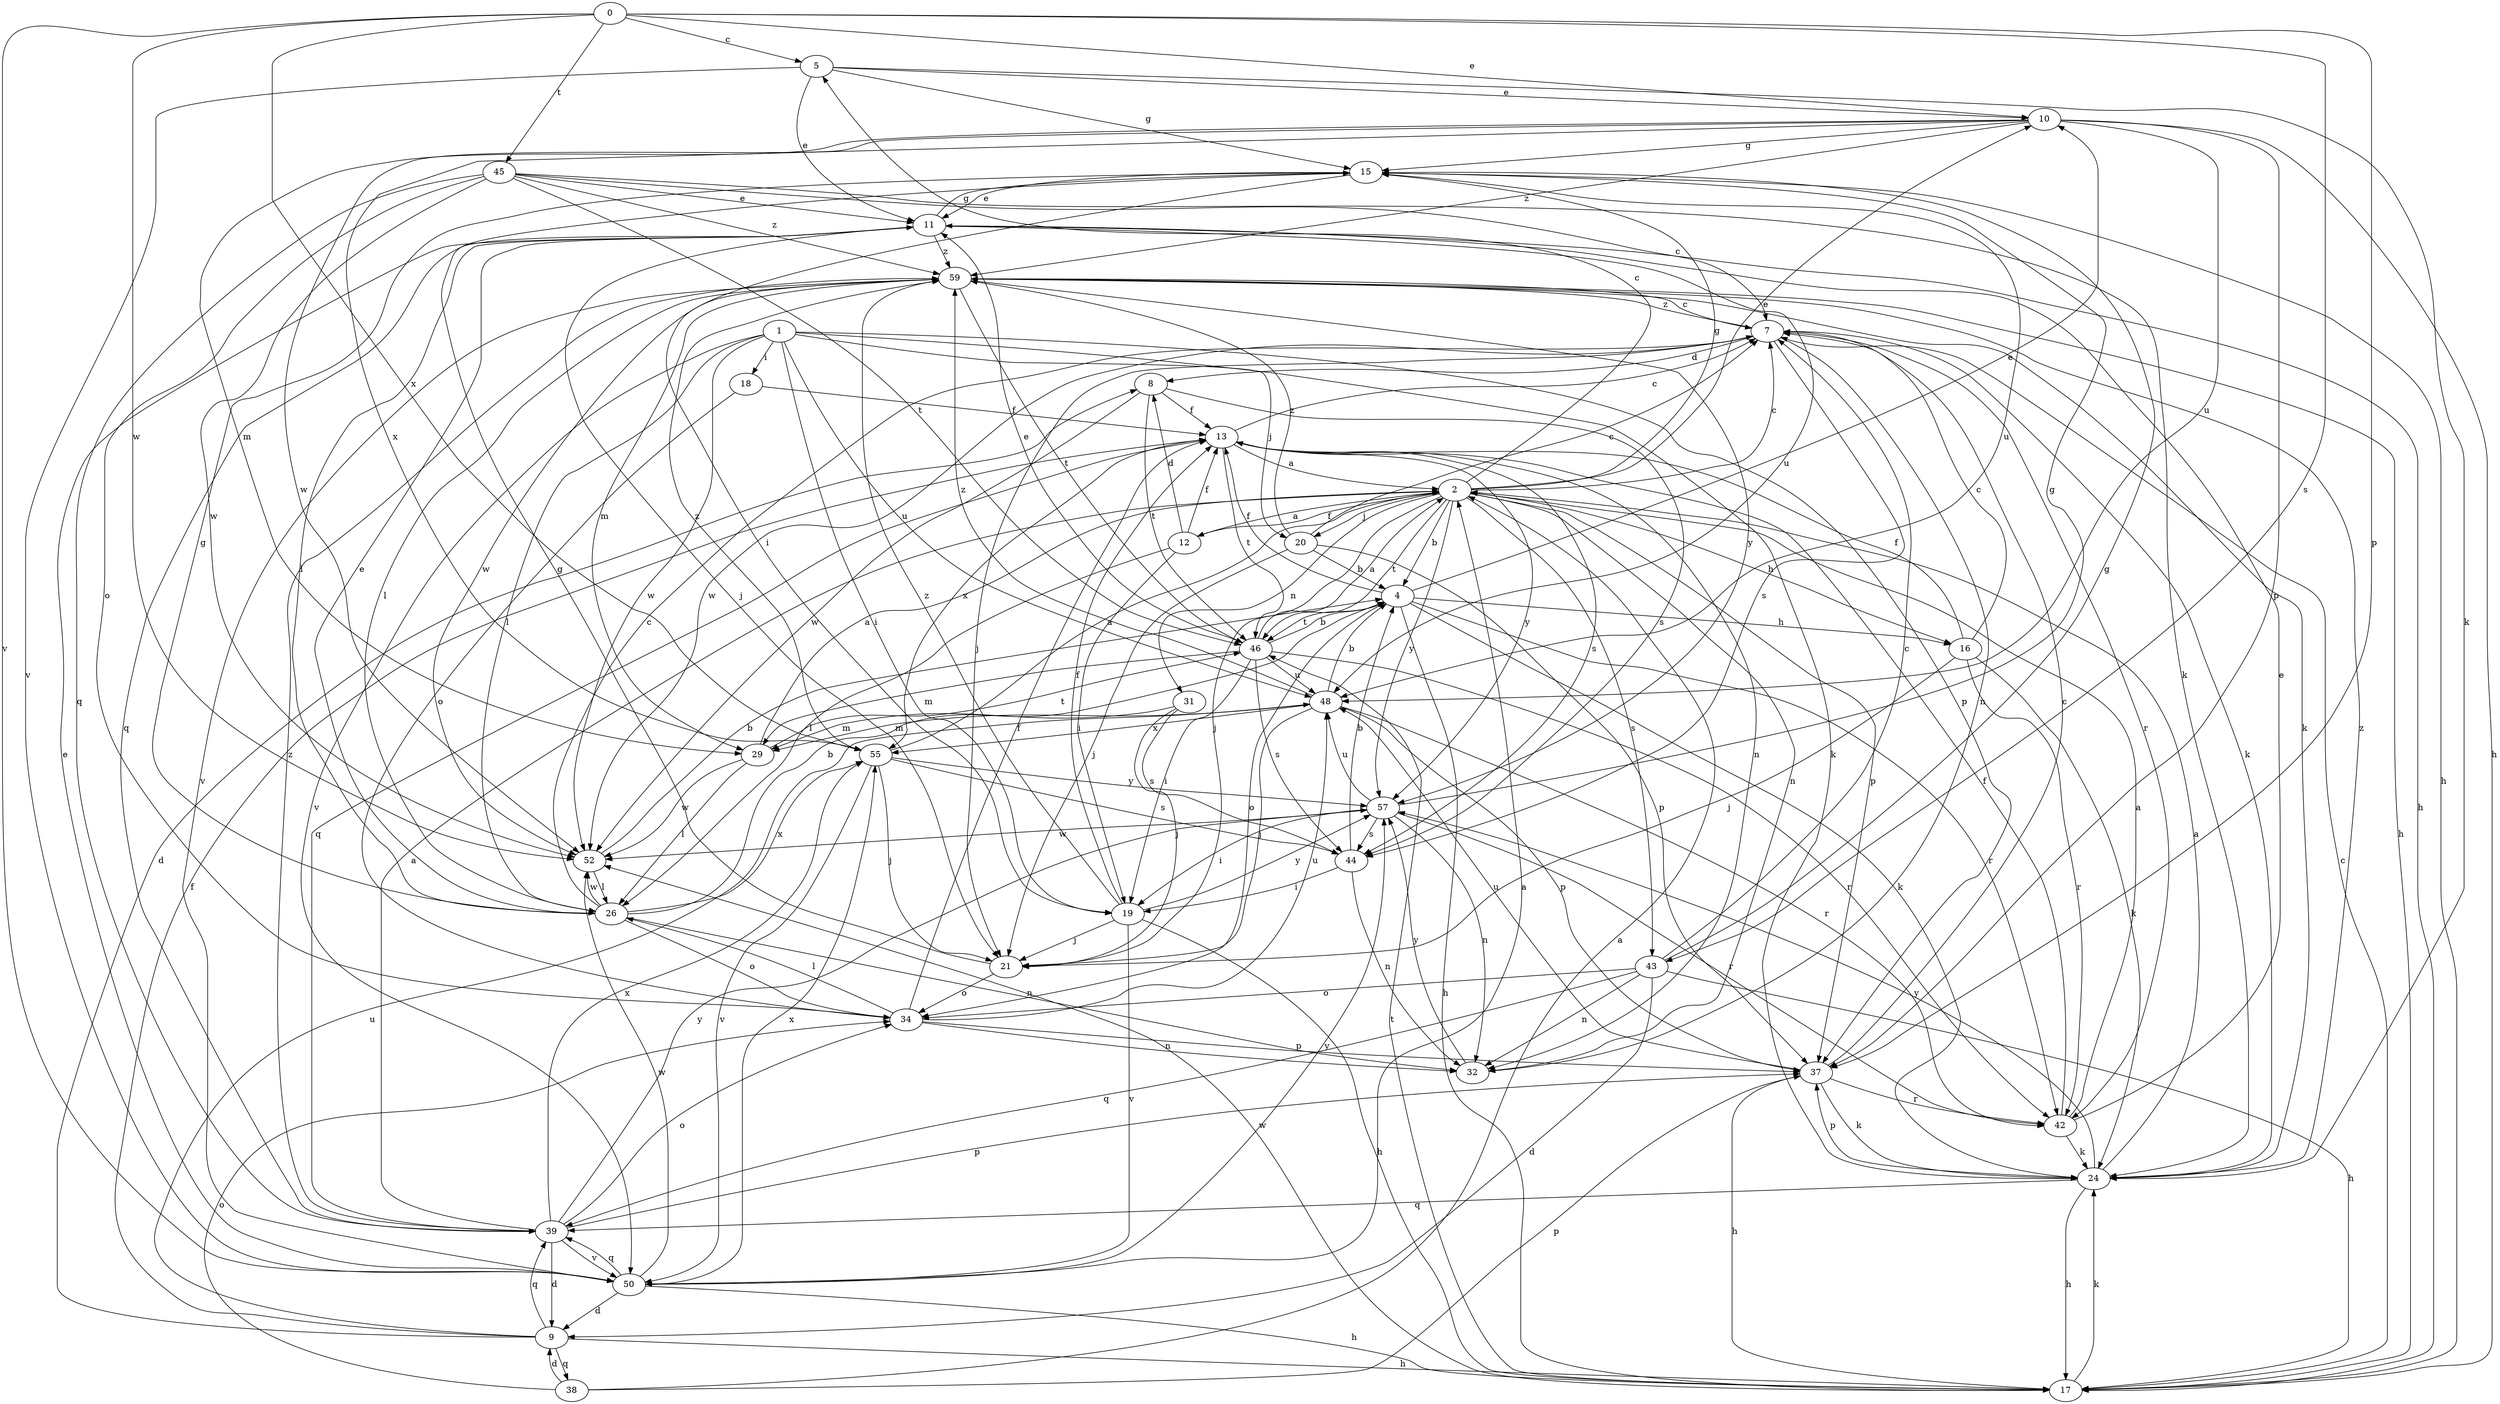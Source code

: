 strict digraph  {
0;
1;
2;
4;
5;
7;
8;
9;
10;
11;
12;
13;
15;
16;
17;
18;
19;
20;
21;
24;
26;
29;
31;
32;
34;
37;
38;
39;
42;
43;
44;
45;
46;
48;
50;
52;
55;
57;
59;
0 -> 5  [label=c];
0 -> 10  [label=e];
0 -> 37  [label=p];
0 -> 43  [label=s];
0 -> 45  [label=t];
0 -> 50  [label=v];
0 -> 52  [label=w];
0 -> 55  [label=x];
1 -> 18  [label=i];
1 -> 19  [label=i];
1 -> 20  [label=j];
1 -> 24  [label=k];
1 -> 26  [label=l];
1 -> 37  [label=p];
1 -> 48  [label=u];
1 -> 50  [label=v];
1 -> 52  [label=w];
2 -> 4  [label=b];
2 -> 5  [label=c];
2 -> 7  [label=c];
2 -> 10  [label=e];
2 -> 12  [label=f];
2 -> 15  [label=g];
2 -> 16  [label=h];
2 -> 20  [label=j];
2 -> 21  [label=j];
2 -> 31  [label=n];
2 -> 32  [label=n];
2 -> 37  [label=p];
2 -> 43  [label=s];
2 -> 46  [label=t];
2 -> 57  [label=y];
4 -> 10  [label=e];
4 -> 13  [label=f];
4 -> 16  [label=h];
4 -> 17  [label=h];
4 -> 24  [label=k];
4 -> 34  [label=o];
4 -> 42  [label=r];
4 -> 46  [label=t];
5 -> 10  [label=e];
5 -> 11  [label=e];
5 -> 15  [label=g];
5 -> 24  [label=k];
5 -> 50  [label=v];
7 -> 8  [label=d];
7 -> 21  [label=j];
7 -> 24  [label=k];
7 -> 32  [label=n];
7 -> 42  [label=r];
7 -> 44  [label=s];
7 -> 52  [label=w];
7 -> 59  [label=z];
8 -> 13  [label=f];
8 -> 44  [label=s];
8 -> 46  [label=t];
8 -> 52  [label=w];
9 -> 8  [label=d];
9 -> 13  [label=f];
9 -> 17  [label=h];
9 -> 38  [label=q];
9 -> 39  [label=q];
9 -> 48  [label=u];
10 -> 15  [label=g];
10 -> 17  [label=h];
10 -> 29  [label=m];
10 -> 37  [label=p];
10 -> 48  [label=u];
10 -> 52  [label=w];
10 -> 55  [label=x];
10 -> 59  [label=z];
11 -> 15  [label=g];
11 -> 17  [label=h];
11 -> 21  [label=j];
11 -> 26  [label=l];
11 -> 39  [label=q];
11 -> 48  [label=u];
11 -> 59  [label=z];
12 -> 2  [label=a];
12 -> 8  [label=d];
12 -> 13  [label=f];
12 -> 19  [label=i];
12 -> 26  [label=l];
13 -> 2  [label=a];
13 -> 7  [label=c];
13 -> 32  [label=n];
13 -> 39  [label=q];
13 -> 44  [label=s];
13 -> 46  [label=t];
13 -> 55  [label=x];
13 -> 57  [label=y];
15 -> 11  [label=e];
15 -> 17  [label=h];
15 -> 19  [label=i];
15 -> 48  [label=u];
16 -> 7  [label=c];
16 -> 13  [label=f];
16 -> 21  [label=j];
16 -> 24  [label=k];
16 -> 42  [label=r];
17 -> 7  [label=c];
17 -> 24  [label=k];
17 -> 46  [label=t];
17 -> 52  [label=w];
18 -> 13  [label=f];
18 -> 34  [label=o];
19 -> 13  [label=f];
19 -> 17  [label=h];
19 -> 21  [label=j];
19 -> 50  [label=v];
19 -> 57  [label=y];
19 -> 59  [label=z];
20 -> 4  [label=b];
20 -> 7  [label=c];
20 -> 21  [label=j];
20 -> 37  [label=p];
20 -> 59  [label=z];
21 -> 15  [label=g];
21 -> 34  [label=o];
24 -> 2  [label=a];
24 -> 17  [label=h];
24 -> 37  [label=p];
24 -> 39  [label=q];
24 -> 57  [label=y];
24 -> 59  [label=z];
26 -> 4  [label=b];
26 -> 7  [label=c];
26 -> 11  [label=e];
26 -> 15  [label=g];
26 -> 32  [label=n];
26 -> 34  [label=o];
26 -> 52  [label=w];
26 -> 55  [label=x];
29 -> 2  [label=a];
29 -> 26  [label=l];
29 -> 46  [label=t];
29 -> 52  [label=w];
31 -> 21  [label=j];
31 -> 29  [label=m];
31 -> 44  [label=s];
32 -> 57  [label=y];
34 -> 13  [label=f];
34 -> 26  [label=l];
34 -> 32  [label=n];
34 -> 37  [label=p];
34 -> 48  [label=u];
37 -> 7  [label=c];
37 -> 17  [label=h];
37 -> 24  [label=k];
37 -> 42  [label=r];
37 -> 48  [label=u];
38 -> 2  [label=a];
38 -> 9  [label=d];
38 -> 34  [label=o];
38 -> 37  [label=p];
39 -> 2  [label=a];
39 -> 9  [label=d];
39 -> 34  [label=o];
39 -> 37  [label=p];
39 -> 50  [label=v];
39 -> 55  [label=x];
39 -> 57  [label=y];
39 -> 59  [label=z];
42 -> 2  [label=a];
42 -> 11  [label=e];
42 -> 13  [label=f];
42 -> 24  [label=k];
43 -> 7  [label=c];
43 -> 9  [label=d];
43 -> 15  [label=g];
43 -> 17  [label=h];
43 -> 32  [label=n];
43 -> 34  [label=o];
43 -> 39  [label=q];
44 -> 4  [label=b];
44 -> 19  [label=i];
44 -> 32  [label=n];
45 -> 7  [label=c];
45 -> 11  [label=e];
45 -> 24  [label=k];
45 -> 34  [label=o];
45 -> 39  [label=q];
45 -> 46  [label=t];
45 -> 52  [label=w];
45 -> 59  [label=z];
46 -> 2  [label=a];
46 -> 4  [label=b];
46 -> 11  [label=e];
46 -> 19  [label=i];
46 -> 29  [label=m];
46 -> 42  [label=r];
46 -> 44  [label=s];
46 -> 48  [label=u];
48 -> 4  [label=b];
48 -> 21  [label=j];
48 -> 29  [label=m];
48 -> 37  [label=p];
48 -> 42  [label=r];
48 -> 55  [label=x];
48 -> 59  [label=z];
50 -> 2  [label=a];
50 -> 9  [label=d];
50 -> 11  [label=e];
50 -> 17  [label=h];
50 -> 39  [label=q];
50 -> 52  [label=w];
50 -> 55  [label=x];
50 -> 57  [label=y];
52 -> 4  [label=b];
52 -> 26  [label=l];
55 -> 2  [label=a];
55 -> 21  [label=j];
55 -> 44  [label=s];
55 -> 50  [label=v];
55 -> 57  [label=y];
55 -> 59  [label=z];
57 -> 15  [label=g];
57 -> 19  [label=i];
57 -> 32  [label=n];
57 -> 42  [label=r];
57 -> 44  [label=s];
57 -> 48  [label=u];
57 -> 52  [label=w];
59 -> 7  [label=c];
59 -> 17  [label=h];
59 -> 24  [label=k];
59 -> 26  [label=l];
59 -> 29  [label=m];
59 -> 46  [label=t];
59 -> 50  [label=v];
59 -> 52  [label=w];
59 -> 57  [label=y];
}
